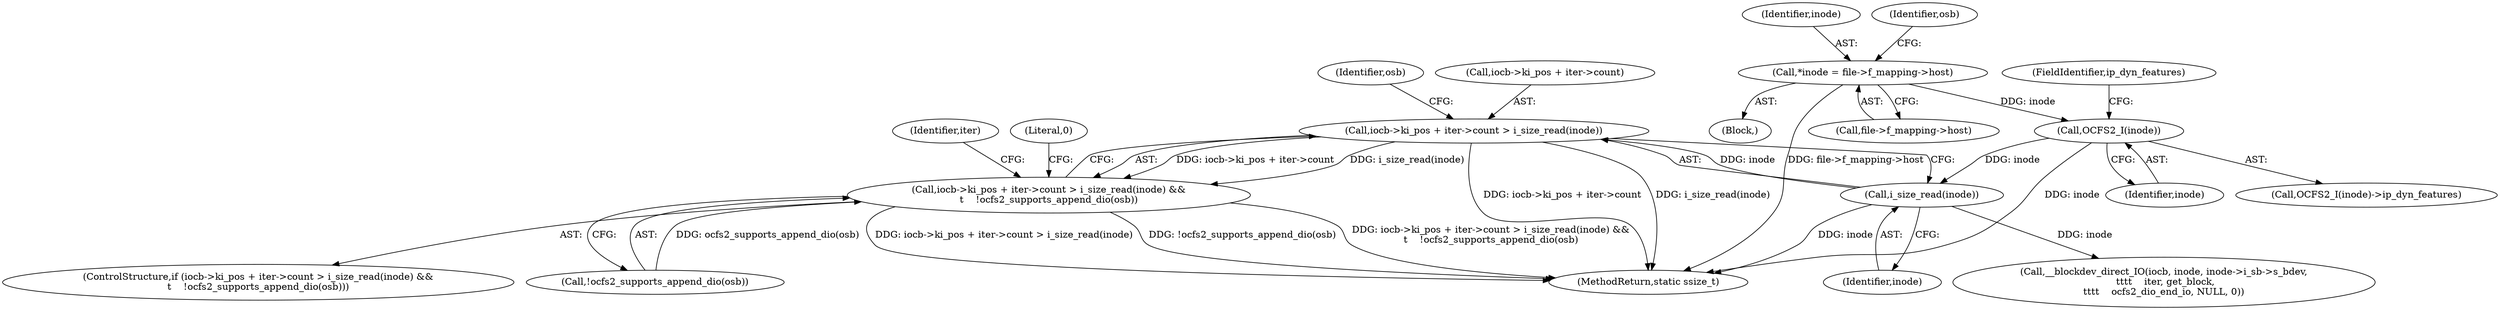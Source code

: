 digraph "0_linux_3e4c56d41eef5595035872a2ec5a483f42e8917f_0@API" {
"1000139" [label="(Call,iocb->ki_pos + iter->count > i_size_read(inode))"];
"1000147" [label="(Call,i_size_read(inode))"];
"1000131" [label="(Call,OCFS2_I(inode))"];
"1000113" [label="(Call,*inode = file->f_mapping->host)"];
"1000138" [label="(Call,iocb->ki_pos + iter->count > i_size_read(inode) &&\n\t    !ocfs2_supports_append_dio(osb))"];
"1000130" [label="(Call,OCFS2_I(inode)->ip_dyn_features)"];
"1000138" [label="(Call,iocb->ki_pos + iter->count > i_size_read(inode) &&\n\t    !ocfs2_supports_append_dio(osb))"];
"1000151" [label="(Identifier,osb)"];
"1000157" [label="(Identifier,iter)"];
"1000114" [label="(Identifier,inode)"];
"1000167" [label="(Call,__blockdev_direct_IO(iocb, inode, inode->i_sb->s_bdev,\n \t\t\t\t    iter, get_block,\n\t\t\t\t    ocfs2_dio_end_io, NULL, 0))"];
"1000115" [label="(Call,file->f_mapping->host)"];
"1000180" [label="(MethodReturn,static ssize_t)"];
"1000133" [label="(FieldIdentifier,ip_dyn_features)"];
"1000113" [label="(Call,*inode = file->f_mapping->host)"];
"1000147" [label="(Call,i_size_read(inode))"];
"1000137" [label="(ControlStructure,if (iocb->ki_pos + iter->count > i_size_read(inode) &&\n\t    !ocfs2_supports_append_dio(osb)))"];
"1000131" [label="(Call,OCFS2_I(inode))"];
"1000149" [label="(Call,!ocfs2_supports_append_dio(osb))"];
"1000148" [label="(Identifier,inode)"];
"1000139" [label="(Call,iocb->ki_pos + iter->count > i_size_read(inode))"];
"1000122" [label="(Identifier,osb)"];
"1000132" [label="(Identifier,inode)"];
"1000153" [label="(Literal,0)"];
"1000105" [label="(Block,)"];
"1000140" [label="(Call,iocb->ki_pos + iter->count)"];
"1000139" -> "1000138"  [label="AST: "];
"1000139" -> "1000147"  [label="CFG: "];
"1000140" -> "1000139"  [label="AST: "];
"1000147" -> "1000139"  [label="AST: "];
"1000151" -> "1000139"  [label="CFG: "];
"1000138" -> "1000139"  [label="CFG: "];
"1000139" -> "1000180"  [label="DDG: iocb->ki_pos + iter->count"];
"1000139" -> "1000180"  [label="DDG: i_size_read(inode)"];
"1000139" -> "1000138"  [label="DDG: iocb->ki_pos + iter->count"];
"1000139" -> "1000138"  [label="DDG: i_size_read(inode)"];
"1000147" -> "1000139"  [label="DDG: inode"];
"1000147" -> "1000148"  [label="CFG: "];
"1000148" -> "1000147"  [label="AST: "];
"1000147" -> "1000180"  [label="DDG: inode"];
"1000131" -> "1000147"  [label="DDG: inode"];
"1000147" -> "1000167"  [label="DDG: inode"];
"1000131" -> "1000130"  [label="AST: "];
"1000131" -> "1000132"  [label="CFG: "];
"1000132" -> "1000131"  [label="AST: "];
"1000133" -> "1000131"  [label="CFG: "];
"1000131" -> "1000180"  [label="DDG: inode"];
"1000113" -> "1000131"  [label="DDG: inode"];
"1000113" -> "1000105"  [label="AST: "];
"1000113" -> "1000115"  [label="CFG: "];
"1000114" -> "1000113"  [label="AST: "];
"1000115" -> "1000113"  [label="AST: "];
"1000122" -> "1000113"  [label="CFG: "];
"1000113" -> "1000180"  [label="DDG: file->f_mapping->host"];
"1000138" -> "1000137"  [label="AST: "];
"1000138" -> "1000149"  [label="CFG: "];
"1000149" -> "1000138"  [label="AST: "];
"1000153" -> "1000138"  [label="CFG: "];
"1000157" -> "1000138"  [label="CFG: "];
"1000138" -> "1000180"  [label="DDG: iocb->ki_pos + iter->count > i_size_read(inode)"];
"1000138" -> "1000180"  [label="DDG: !ocfs2_supports_append_dio(osb)"];
"1000138" -> "1000180"  [label="DDG: iocb->ki_pos + iter->count > i_size_read(inode) &&\n\t    !ocfs2_supports_append_dio(osb)"];
"1000149" -> "1000138"  [label="DDG: ocfs2_supports_append_dio(osb)"];
}
